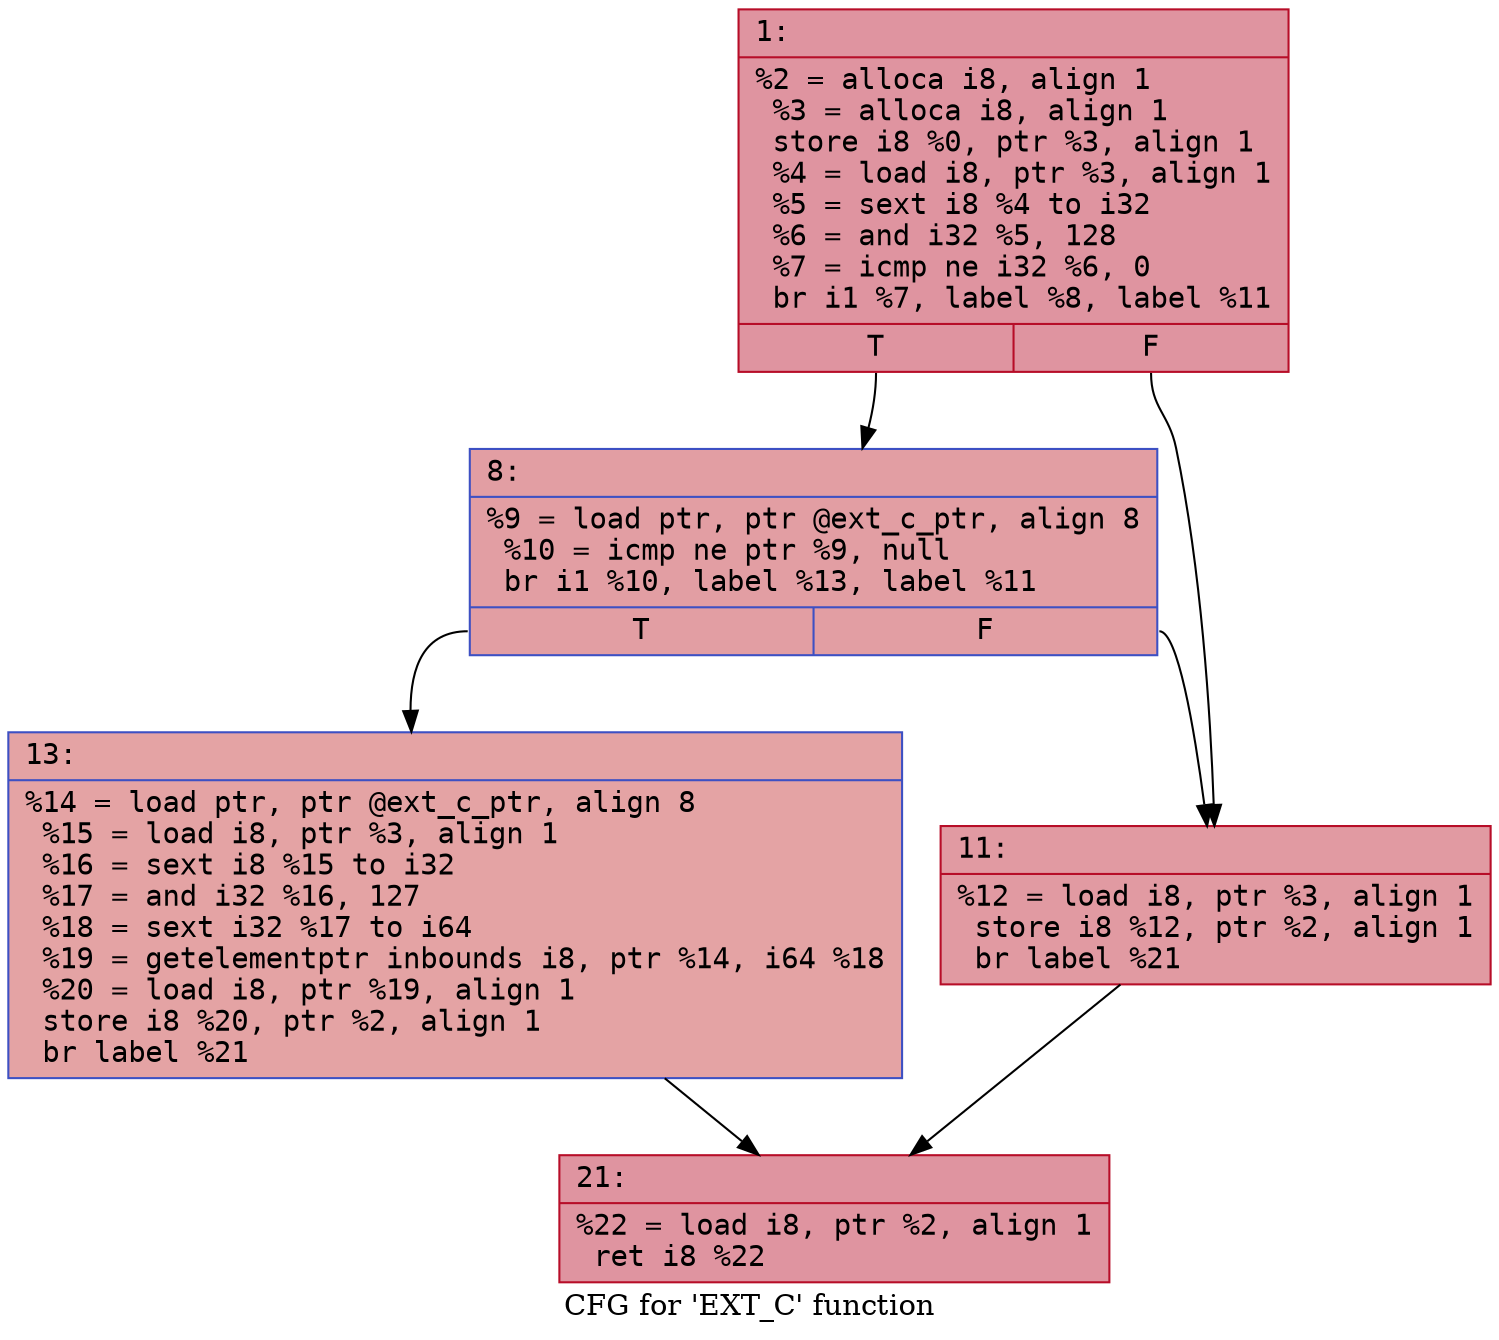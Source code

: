 digraph "CFG for 'EXT_C' function" {
	label="CFG for 'EXT_C' function";

	Node0x600000cf6bc0 [shape=record,color="#b70d28ff", style=filled, fillcolor="#b70d2870" fontname="Courier",label="{1:\l|  %2 = alloca i8, align 1\l  %3 = alloca i8, align 1\l  store i8 %0, ptr %3, align 1\l  %4 = load i8, ptr %3, align 1\l  %5 = sext i8 %4 to i32\l  %6 = and i32 %5, 128\l  %7 = icmp ne i32 %6, 0\l  br i1 %7, label %8, label %11\l|{<s0>T|<s1>F}}"];
	Node0x600000cf6bc0:s0 -> Node0x600000cf6c10[tooltip="1 -> 8\nProbability 50.00%" ];
	Node0x600000cf6bc0:s1 -> Node0x600000cf6c60[tooltip="1 -> 11\nProbability 50.00%" ];
	Node0x600000cf6c10 [shape=record,color="#3d50c3ff", style=filled, fillcolor="#be242e70" fontname="Courier",label="{8:\l|  %9 = load ptr, ptr @ext_c_ptr, align 8\l  %10 = icmp ne ptr %9, null\l  br i1 %10, label %13, label %11\l|{<s0>T|<s1>F}}"];
	Node0x600000cf6c10:s0 -> Node0x600000cf6cb0[tooltip="8 -> 13\nProbability 62.50%" ];
	Node0x600000cf6c10:s1 -> Node0x600000cf6c60[tooltip="8 -> 11\nProbability 37.50%" ];
	Node0x600000cf6c60 [shape=record,color="#b70d28ff", style=filled, fillcolor="#bb1b2c70" fontname="Courier",label="{11:\l|  %12 = load i8, ptr %3, align 1\l  store i8 %12, ptr %2, align 1\l  br label %21\l}"];
	Node0x600000cf6c60 -> Node0x600000cf6d00[tooltip="11 -> 21\nProbability 100.00%" ];
	Node0x600000cf6cb0 [shape=record,color="#3d50c3ff", style=filled, fillcolor="#c32e3170" fontname="Courier",label="{13:\l|  %14 = load ptr, ptr @ext_c_ptr, align 8\l  %15 = load i8, ptr %3, align 1\l  %16 = sext i8 %15 to i32\l  %17 = and i32 %16, 127\l  %18 = sext i32 %17 to i64\l  %19 = getelementptr inbounds i8, ptr %14, i64 %18\l  %20 = load i8, ptr %19, align 1\l  store i8 %20, ptr %2, align 1\l  br label %21\l}"];
	Node0x600000cf6cb0 -> Node0x600000cf6d00[tooltip="13 -> 21\nProbability 100.00%" ];
	Node0x600000cf6d00 [shape=record,color="#b70d28ff", style=filled, fillcolor="#b70d2870" fontname="Courier",label="{21:\l|  %22 = load i8, ptr %2, align 1\l  ret i8 %22\l}"];
}
